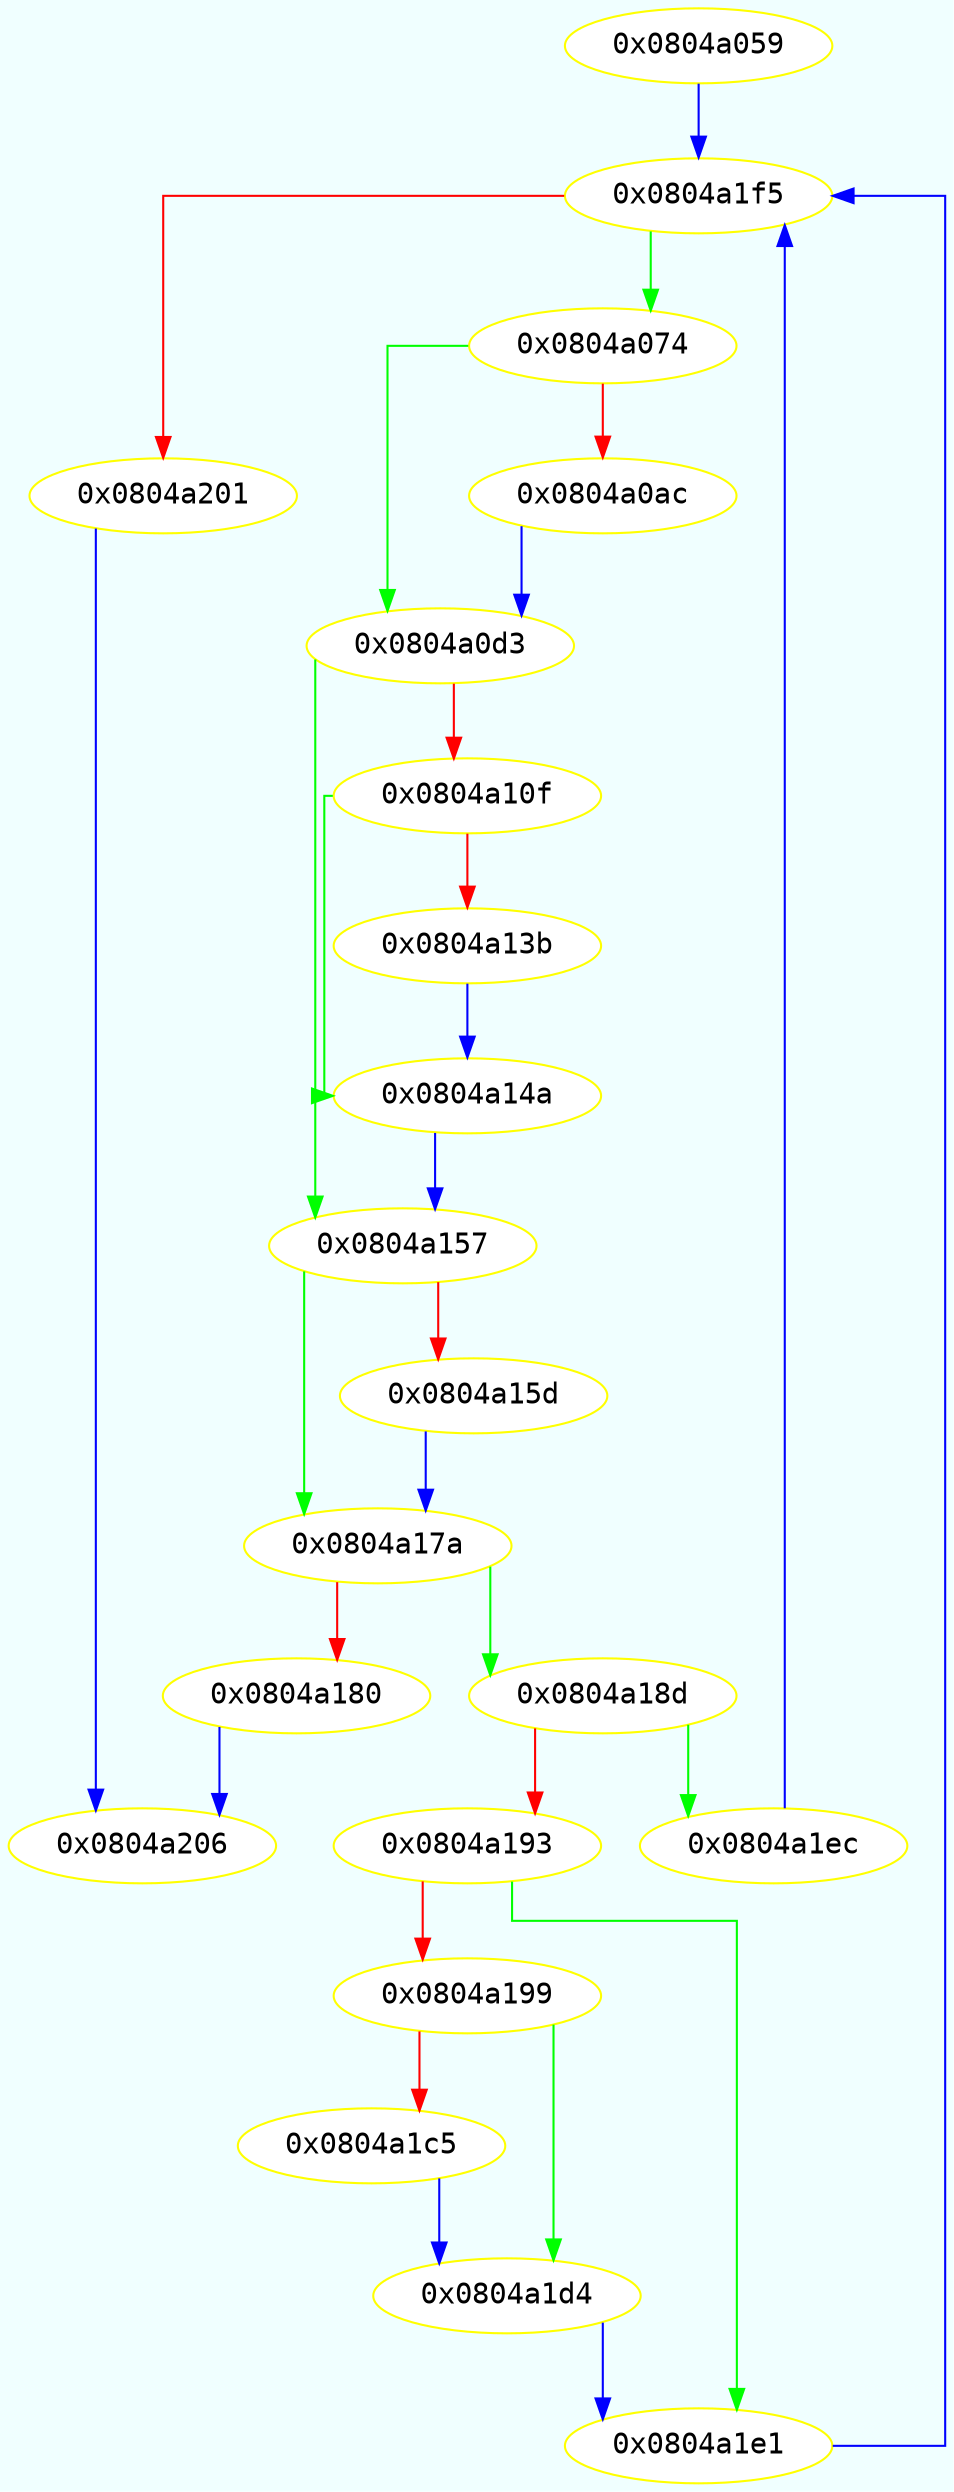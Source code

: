 digraph code {
	graph [bgcolor=azure fontsize=8 fontname="Courier" splines="ortho"];
	node [fillcolor=gray style=filled];
	edge [arrowhead="normal"];
	"0x0804a059" -> "0x0804a1f5" [color="blue"];
	"0x0804a059" [URL="sym.find_builtin/0x0804a059", fillcolor="white",color="yellow", fontname="Courier",label="0x0804a059"]
	"0x0804a074" -> "0x0804a0d3" [color="green"];
	"0x0804a074" -> "0x0804a0ac" [color="red"];
	"0x0804a074" [URL="sym.find_builtin/0x0804a074", fillcolor="white",color="yellow", fontname="Courier",label="0x0804a074"]
	"0x0804a0ac" -> "0x0804a0d3" [color="blue"];
	"0x0804a0ac" [URL="sym.find_builtin/0x0804a0ac", fillcolor="white",color="yellow", fontname="Courier",label="0x0804a0ac"]
	"0x0804a0d3" -> "0x0804a157" [color="green"];
	"0x0804a0d3" -> "0x0804a10f" [color="red"];
	"0x0804a0d3" [URL="sym.find_builtin/0x0804a0d3", fillcolor="white",color="yellow", fontname="Courier",label="0x0804a0d3"]
	"0x0804a10f" -> "0x0804a14a" [color="green"];
	"0x0804a10f" -> "0x0804a13b" [color="red"];
	"0x0804a10f" [URL="sym.find_builtin/0x0804a10f", fillcolor="white",color="yellow", fontname="Courier",label="0x0804a10f"]
	"0x0804a13b" -> "0x0804a14a" [color="blue"];
	"0x0804a13b" [URL="sym.find_builtin/0x0804a13b", fillcolor="white",color="yellow", fontname="Courier",label="0x0804a13b"]
	"0x0804a14a" -> "0x0804a157" [color="blue"];
	"0x0804a14a" [URL="sym.find_builtin/0x0804a14a", fillcolor="white",color="yellow", fontname="Courier",label="0x0804a14a"]
	"0x0804a157" -> "0x0804a17a" [color="green"];
	"0x0804a157" -> "0x0804a15d" [color="red"];
	"0x0804a157" [URL="sym.find_builtin/0x0804a157", fillcolor="white",color="yellow", fontname="Courier",label="0x0804a157"]
	"0x0804a15d" -> "0x0804a17a" [color="blue"];
	"0x0804a15d" [URL="sym.find_builtin/0x0804a15d", fillcolor="white",color="yellow", fontname="Courier",label="0x0804a15d"]
	"0x0804a17a" -> "0x0804a18d" [color="green"];
	"0x0804a17a" -> "0x0804a180" [color="red"];
	"0x0804a17a" [URL="sym.find_builtin/0x0804a17a", fillcolor="white",color="yellow", fontname="Courier",label="0x0804a17a"]
	"0x0804a180" -> "0x0804a206" [color="blue"];
	"0x0804a180" [URL="sym.find_builtin/0x0804a180", fillcolor="white",color="yellow", fontname="Courier",label="0x0804a180"]
	"0x0804a18d" -> "0x0804a1ec" [color="green"];
	"0x0804a18d" -> "0x0804a193" [color="red"];
	"0x0804a18d" [URL="sym.find_builtin/0x0804a18d", fillcolor="white",color="yellow", fontname="Courier",label="0x0804a18d"]
	"0x0804a193" -> "0x0804a1e1" [color="green"];
	"0x0804a193" -> "0x0804a199" [color="red"];
	"0x0804a193" [URL="sym.find_builtin/0x0804a193", fillcolor="white",color="yellow", fontname="Courier",label="0x0804a193"]
	"0x0804a199" -> "0x0804a1d4" [color="green"];
	"0x0804a199" -> "0x0804a1c5" [color="red"];
	"0x0804a199" [URL="sym.find_builtin/0x0804a199", fillcolor="white",color="yellow", fontname="Courier",label="0x0804a199"]
	"0x0804a1c5" -> "0x0804a1d4" [color="blue"];
	"0x0804a1c5" [URL="sym.find_builtin/0x0804a1c5", fillcolor="white",color="yellow", fontname="Courier",label="0x0804a1c5"]
	"0x0804a1d4" -> "0x0804a1e1" [color="blue"];
	"0x0804a1d4" [URL="sym.find_builtin/0x0804a1d4", fillcolor="white",color="yellow", fontname="Courier",label="0x0804a1d4"]
	"0x0804a1e1" -> "0x0804a1f5" [color="blue"];
	"0x0804a1e1" [URL="sym.find_builtin/0x0804a1e1", fillcolor="white",color="yellow", fontname="Courier",label="0x0804a1e1"]
	"0x0804a1ec" -> "0x0804a1f5" [color="blue"];
	"0x0804a1ec" [URL="sym.find_builtin/0x0804a1ec", fillcolor="white",color="yellow", fontname="Courier",label="0x0804a1ec"]
	"0x0804a1f5" -> "0x0804a074" [color="green"];
	"0x0804a1f5" -> "0x0804a201" [color="red"];
	"0x0804a1f5" [URL="sym.find_builtin/0x0804a1f5", fillcolor="white",color="yellow", fontname="Courier",label="0x0804a1f5"]
	"0x0804a201" -> "0x0804a206" [color="blue"];
	"0x0804a201" [URL="sym.find_builtin/0x0804a201", fillcolor="white",color="yellow", fontname="Courier",label="0x0804a201"]
	"0x0804a206" [URL="sym.find_builtin/0x0804a206", fillcolor="white",color="yellow", fontname="Courier",label="0x0804a206"]
}
